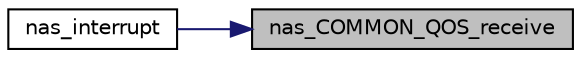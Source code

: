 digraph "nas_COMMON_QOS_receive"
{
 // LATEX_PDF_SIZE
  edge [fontname="Helvetica",fontsize="10",labelfontname="Helvetica",labelfontsize="10"];
  node [fontname="Helvetica",fontsize="10",shape=record];
  rankdir="RL";
  Node1 [label="nas_COMMON_QOS_receive",height=0.2,width=0.4,color="black", fillcolor="grey75", style="filled", fontcolor="black",tooltip="Retrieve PDU from PDCP for connection."];
  Node1 -> Node2 [dir="back",color="midnightblue",fontsize="10",style="solid",fontname="Helvetica"];
  Node2 [label="nas_interrupt",height=0.2,width=0.4,color="black", fillcolor="white", style="filled",URL="$MESH_2device_8c.html#a54139685f572f2286df87bf04e607689",tooltip=" "];
}
